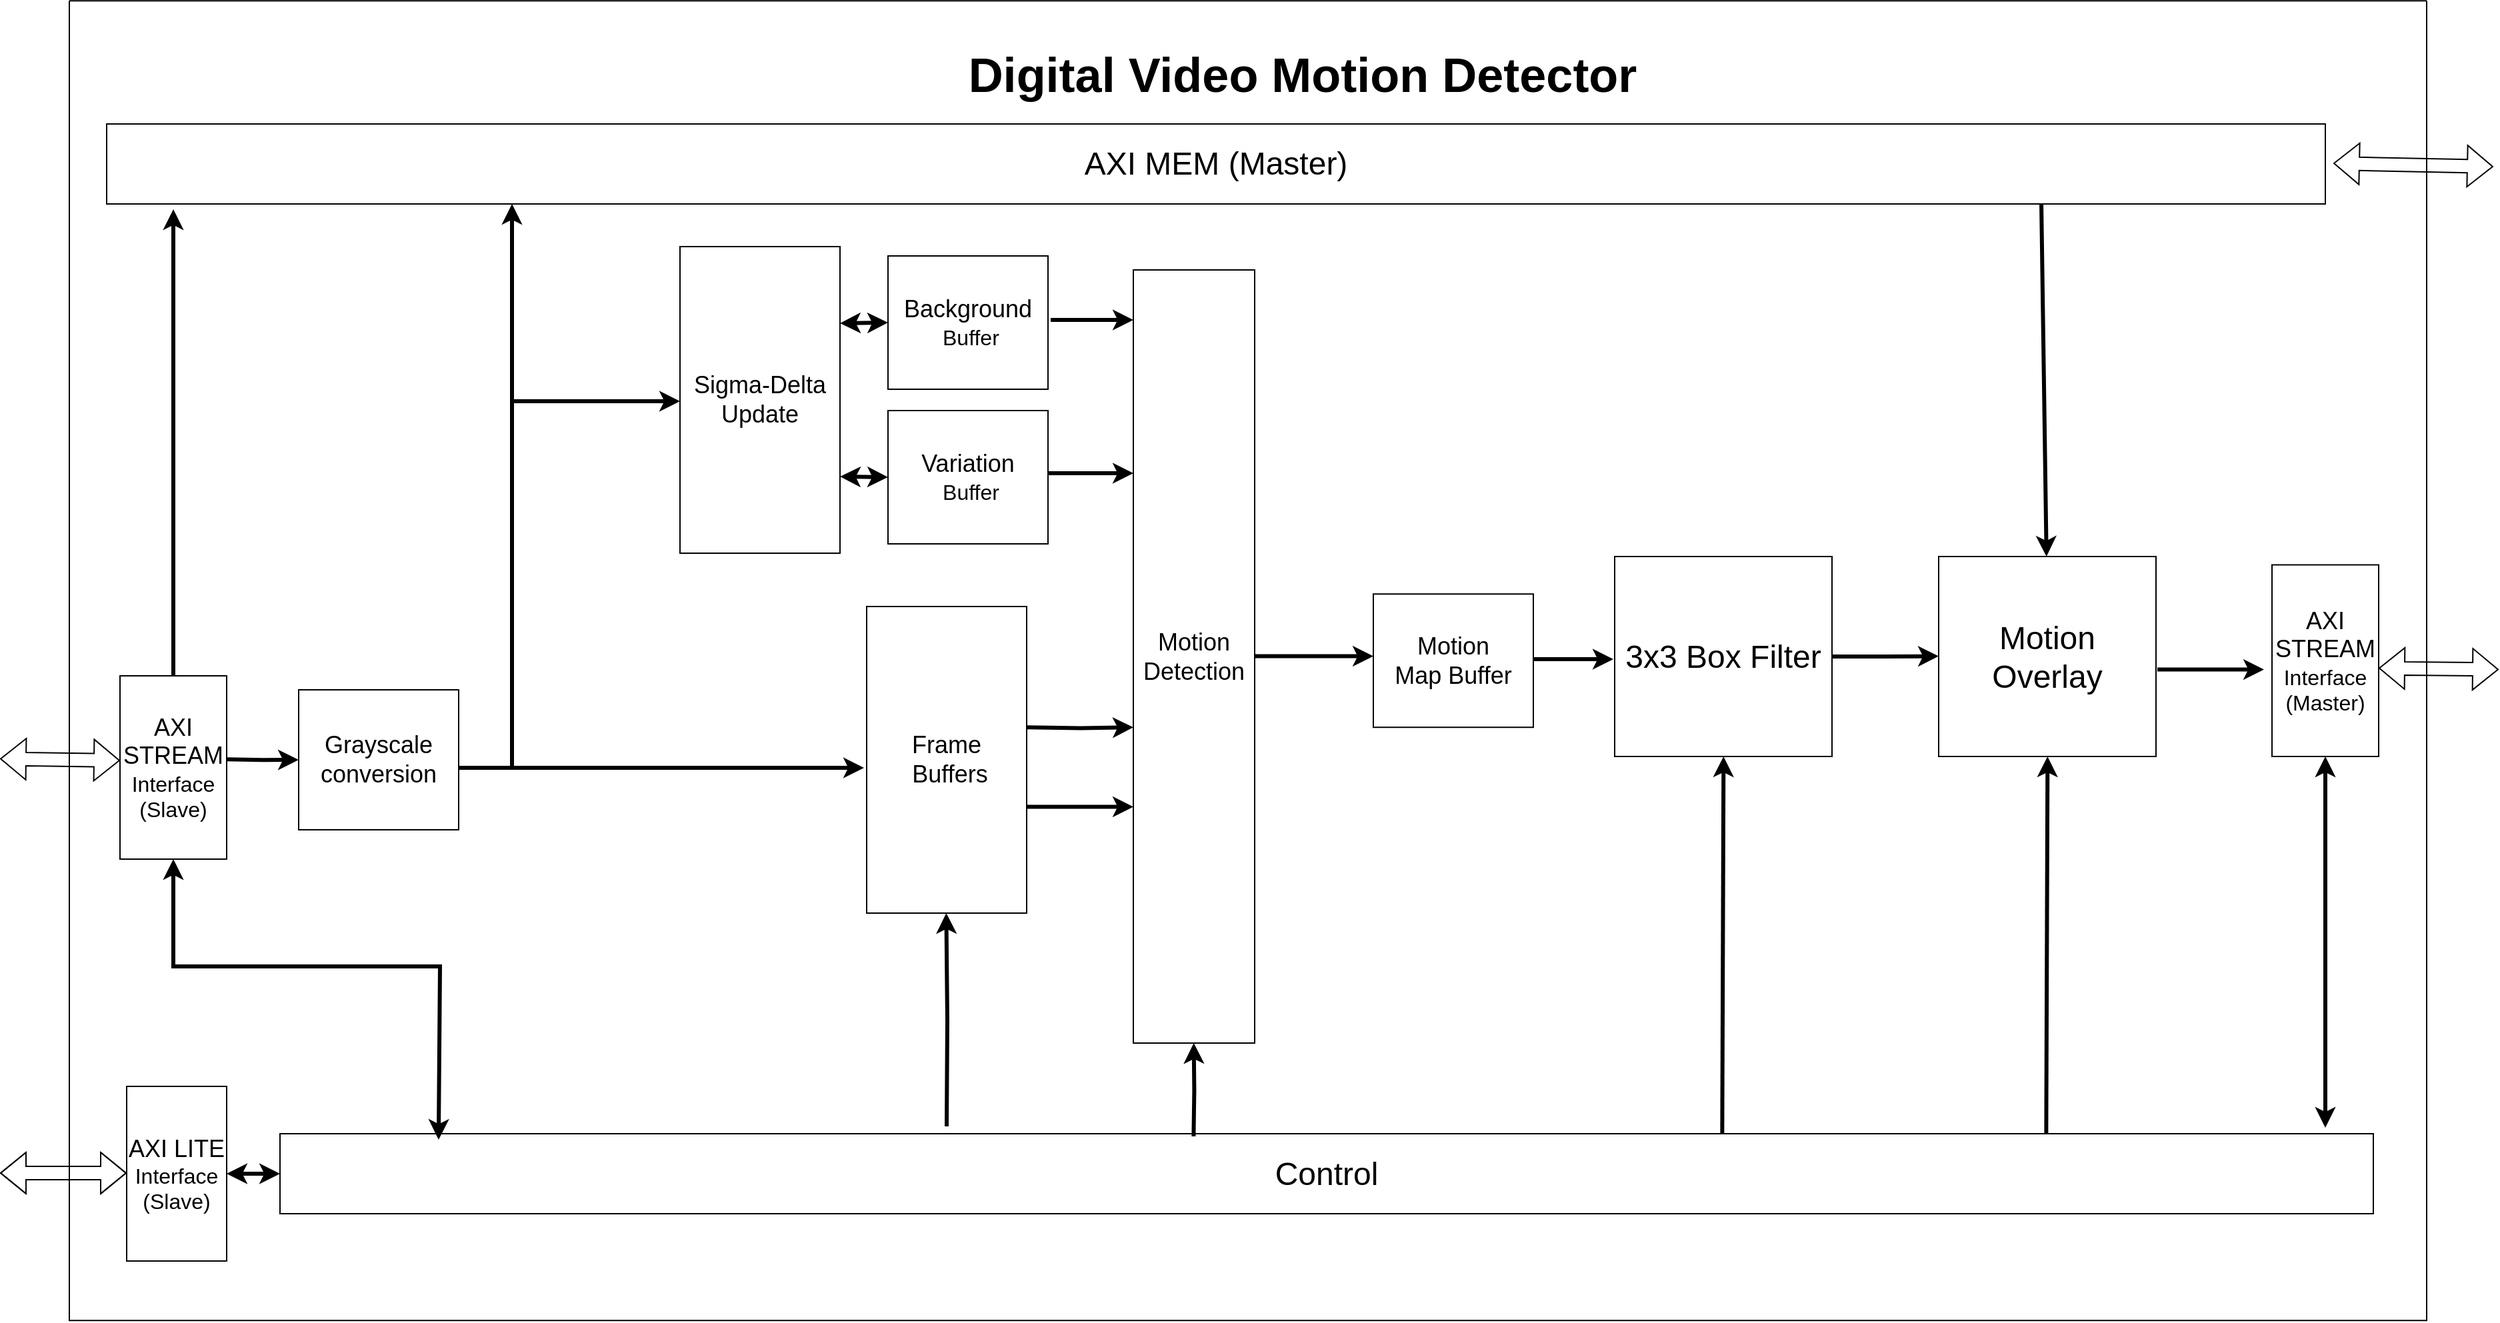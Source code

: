 <mxfile version="26.2.14">
  <diagram name="Page-1" id="8psTu5joOEkHxSPbt8DS">
    <mxGraphModel dx="2102" dy="2471" grid="1" gridSize="10" guides="1" tooltips="1" connect="1" arrows="1" fold="1" page="1" pageScale="1" pageWidth="827" pageHeight="1169" math="0" shadow="0">
      <root>
        <mxCell id="0" />
        <mxCell id="1" parent="0" />
        <mxCell id="5wcGb58u3SQSDJ49Bvyi-14" value="" style="edgeStyle=orthogonalEdgeStyle;rounded=0;orthogonalLoop=1;jettySize=auto;html=1;strokeWidth=3;entryX=0;entryY=0.5;entryDx=0;entryDy=0;" parent="1" edge="1" target="5wcGb58u3SQSDJ49Bvyi-4">
          <mxGeometry relative="1" as="geometry">
            <mxPoint x="280" y="124.33" as="targetPoint" />
            <mxPoint x="240" y="124.58" as="sourcePoint" />
          </mxGeometry>
        </mxCell>
        <mxCell id="5wcGb58u3SQSDJ49Bvyi-1" value="&lt;font style=&quot;font-size: 18px;&quot;&gt;AXI STREAM&lt;/font&gt;&lt;div&gt;&lt;font size=&quot;3&quot;&gt;Interface&lt;/font&gt;&lt;/div&gt;&lt;div&gt;&lt;font size=&quot;3&quot;&gt;(Slave)&lt;/font&gt;&lt;/div&gt;" style="rounded=0;whiteSpace=wrap;html=1;" parent="1" vertex="1">
          <mxGeometry x="160" y="62" width="80" height="137.5" as="geometry" />
        </mxCell>
        <mxCell id="5wcGb58u3SQSDJ49Bvyi-13" value="" style="edgeStyle=orthogonalEdgeStyle;rounded=0;orthogonalLoop=1;jettySize=auto;html=1;strokeWidth=3;" parent="1" edge="1">
          <mxGeometry relative="1" as="geometry">
            <mxPoint x="718" y="131" as="targetPoint" />
            <mxPoint x="408" y="131" as="sourcePoint" />
          </mxGeometry>
        </mxCell>
        <mxCell id="5wcGb58u3SQSDJ49Bvyi-4" value="&lt;font style=&quot;font-size: 18px;&quot;&gt;Grayscale conversion&lt;/font&gt;" style="whiteSpace=wrap;html=1;" parent="1" vertex="1">
          <mxGeometry x="294" y="72.5" width="120" height="105" as="geometry" />
        </mxCell>
        <mxCell id="5wcGb58u3SQSDJ49Bvyi-6" value="&lt;span style=&quot;font-size: 18px;&quot;&gt;Background&lt;/span&gt;&lt;br&gt;&lt;div&gt;&lt;font size=&quot;3&quot;&gt;&amp;nbsp;Buffer&lt;/font&gt;&lt;/div&gt;" style="rounded=0;whiteSpace=wrap;html=1;" parent="1" vertex="1">
          <mxGeometry x="736" y="-253" width="120" height="100" as="geometry" />
        </mxCell>
        <mxCell id="5wcGb58u3SQSDJ49Bvyi-7" value="&lt;span style=&quot;background-color: transparent; color: light-dark(rgb(0, 0, 0), rgb(255, 255, 255)); font-size: 18px;&quot;&gt;Variation&lt;/span&gt;&lt;div&gt;&lt;span style=&quot;font-size: medium; background-color: transparent; color: light-dark(rgb(0, 0, 0), rgb(255, 255, 255));&quot;&gt;&amp;nbsp;Buffer&lt;/span&gt;&lt;/div&gt;" style="rounded=0;whiteSpace=wrap;html=1;" parent="1" vertex="1">
          <mxGeometry x="736" y="-137" width="120" height="100" as="geometry" />
        </mxCell>
        <mxCell id="5wcGb58u3SQSDJ49Bvyi-8" value="&lt;font style=&quot;font-size: 24px;&quot;&gt;AXI MEM (Master)&lt;/font&gt;" style="whiteSpace=wrap;html=1;" parent="1" vertex="1">
          <mxGeometry x="150" y="-352" width="1664" height="60" as="geometry" />
        </mxCell>
        <mxCell id="5wcGb58u3SQSDJ49Bvyi-26" value="" style="edgeStyle=orthogonalEdgeStyle;rounded=0;orthogonalLoop=1;jettySize=auto;html=1;strokeWidth=3;" parent="1" edge="1">
          <mxGeometry relative="1" as="geometry">
            <mxPoint x="1100" y="47.28" as="targetPoint" />
            <mxPoint x="1010" y="47.28" as="sourcePoint" />
            <Array as="points">
              <mxPoint x="1059" y="47.28" />
            </Array>
          </mxGeometry>
        </mxCell>
        <mxCell id="5wcGb58u3SQSDJ49Bvyi-16" value="&lt;font style=&quot;font-size: 18px;&quot;&gt;Motion Detection&lt;/font&gt;" style="whiteSpace=wrap;html=1;" parent="1" vertex="1">
          <mxGeometry x="920" y="-242.5" width="91" height="580" as="geometry" />
        </mxCell>
        <mxCell id="5wcGb58u3SQSDJ49Bvyi-23" value="" style="endArrow=classic;html=1;rounded=0;strokeWidth=3;exitX=0.5;exitY=0;exitDx=0;exitDy=0;" parent="1" edge="1" source="5wcGb58u3SQSDJ49Bvyi-1">
          <mxGeometry width="50" height="50" relative="1" as="geometry">
            <mxPoint x="136" y="135" as="sourcePoint" />
            <mxPoint x="200" y="-288" as="targetPoint" />
          </mxGeometry>
        </mxCell>
        <mxCell id="5wcGb58u3SQSDJ49Bvyi-30" value="" style="edgeStyle=orthogonalEdgeStyle;rounded=0;orthogonalLoop=1;jettySize=auto;html=1;strokeWidth=3;" parent="1" source="5wcGb58u3SQSDJ49Bvyi-25" edge="1">
          <mxGeometry relative="1" as="geometry">
            <mxPoint x="1524" y="47.25" as="targetPoint" />
          </mxGeometry>
        </mxCell>
        <mxCell id="5wcGb58u3SQSDJ49Bvyi-25" value="&lt;font style=&quot;font-size: 24px;&quot;&gt;3x3 Box Filter&lt;/font&gt;" style="rounded=0;whiteSpace=wrap;html=1;" parent="1" vertex="1">
          <mxGeometry x="1281" y="-27.5" width="163" height="150" as="geometry" />
        </mxCell>
        <mxCell id="5wcGb58u3SQSDJ49Bvyi-29" value="" style="endArrow=classic;html=1;rounded=0;strokeWidth=3;exitX=0.872;exitY=0.996;exitDx=0;exitDy=0;exitPerimeter=0;" parent="1" source="5wcGb58u3SQSDJ49Bvyi-8" edge="1">
          <mxGeometry width="50" height="50" relative="1" as="geometry">
            <mxPoint x="1600" y="-290" as="sourcePoint" />
            <mxPoint x="1604.87" y="-27.5" as="targetPoint" />
          </mxGeometry>
        </mxCell>
        <mxCell id="5wcGb58u3SQSDJ49Bvyi-43" value="" style="shape=flexArrow;endArrow=classic;startArrow=classic;html=1;rounded=0;entryX=0;entryY=0.5;entryDx=0;entryDy=0;" parent="1" edge="1">
          <mxGeometry width="100" height="100" relative="1" as="geometry">
            <mxPoint x="70" y="124.23" as="sourcePoint" />
            <mxPoint x="160" y="125.48" as="targetPoint" />
          </mxGeometry>
        </mxCell>
        <mxCell id="5wcGb58u3SQSDJ49Bvyi-44" value="" style="shape=flexArrow;endArrow=classic;startArrow=classic;html=1;rounded=0;" parent="1" edge="1">
          <mxGeometry width="100" height="100" relative="1" as="geometry">
            <mxPoint x="70" y="435" as="sourcePoint" />
            <mxPoint x="165" y="435.02" as="targetPoint" />
            <Array as="points">
              <mxPoint x="125" y="435.02" />
            </Array>
          </mxGeometry>
        </mxCell>
        <mxCell id="5wcGb58u3SQSDJ49Bvyi-45" value="" style="shape=flexArrow;endArrow=classic;startArrow=classic;html=1;rounded=0;entryX=0;entryY=0.5;entryDx=0;entryDy=0;" parent="1" edge="1">
          <mxGeometry width="100" height="100" relative="1" as="geometry">
            <mxPoint x="1854" y="56.25" as="sourcePoint" />
            <mxPoint x="1944" y="57.25" as="targetPoint" />
          </mxGeometry>
        </mxCell>
        <mxCell id="5wcGb58u3SQSDJ49Bvyi-49" value="" style="shape=flexArrow;endArrow=classic;startArrow=classic;html=1;rounded=0;" parent="1" edge="1">
          <mxGeometry width="100" height="100" relative="1" as="geometry">
            <mxPoint x="1820" y="-322.5" as="sourcePoint" />
            <mxPoint x="1940" y="-320" as="targetPoint" />
          </mxGeometry>
        </mxCell>
        <mxCell id="82p9OovAjXmLQtIsP7t_-12" value="&lt;span style=&quot;font-size: 18px;&quot;&gt;Sigma-Delta&lt;/span&gt;&lt;div&gt;&lt;span style=&quot;font-size: 18px;&quot;&gt;Update&lt;/span&gt;&lt;/div&gt;" style="rounded=0;whiteSpace=wrap;html=1;" parent="1" vertex="1">
          <mxGeometry x="580" y="-260" width="120" height="230" as="geometry" />
        </mxCell>
        <mxCell id="82p9OovAjXmLQtIsP7t_-13" value="" style="endArrow=classic;startArrow=classic;html=1;rounded=0;exitX=1;exitY=0.75;exitDx=0;exitDy=0;entryX=0;entryY=0.5;entryDx=0;entryDy=0;strokeWidth=3;" parent="1" source="82p9OovAjXmLQtIsP7t_-12" target="5wcGb58u3SQSDJ49Bvyi-7" edge="1">
          <mxGeometry width="50" height="50" relative="1" as="geometry">
            <mxPoint x="696" y="60" as="sourcePoint" />
            <mxPoint x="731" y="60" as="targetPoint" />
          </mxGeometry>
        </mxCell>
        <mxCell id="82p9OovAjXmLQtIsP7t_-14" value="" style="endArrow=classic;startArrow=classic;html=1;rounded=0;exitX=1;exitY=0.25;exitDx=0;exitDy=0;entryX=0;entryY=0.5;entryDx=0;entryDy=0;strokeWidth=3;" parent="1" source="82p9OovAjXmLQtIsP7t_-12" target="5wcGb58u3SQSDJ49Bvyi-6" edge="1">
          <mxGeometry width="50" height="50" relative="1" as="geometry">
            <mxPoint x="706" y="120" as="sourcePoint" />
            <mxPoint x="741" y="120" as="targetPoint" />
          </mxGeometry>
        </mxCell>
        <mxCell id="82p9OovAjXmLQtIsP7t_-15" value="" style="edgeStyle=orthogonalEdgeStyle;rounded=0;orthogonalLoop=1;jettySize=auto;html=1;strokeWidth=3;" parent="1" edge="1">
          <mxGeometry relative="1" as="geometry">
            <mxPoint x="580" y="-144" as="targetPoint" />
            <mxPoint x="454" y="131" as="sourcePoint" />
            <Array as="points">
              <mxPoint x="454" y="-144" />
            </Array>
          </mxGeometry>
        </mxCell>
        <mxCell id="82p9OovAjXmLQtIsP7t_-16" value="" style="edgeStyle=orthogonalEdgeStyle;rounded=0;orthogonalLoop=1;jettySize=auto;html=1;strokeWidth=3;" parent="1" edge="1">
          <mxGeometry relative="1" as="geometry">
            <mxPoint x="920" y="-205" as="targetPoint" />
            <mxPoint x="858" y="-205" as="sourcePoint" />
          </mxGeometry>
        </mxCell>
        <mxCell id="82p9OovAjXmLQtIsP7t_-17" value="" style="edgeStyle=orthogonalEdgeStyle;rounded=0;orthogonalLoop=1;jettySize=auto;html=1;strokeWidth=3;" parent="1" edge="1">
          <mxGeometry relative="1" as="geometry">
            <mxPoint x="920" y="-90" as="targetPoint" />
            <mxPoint x="856" y="-90" as="sourcePoint" />
          </mxGeometry>
        </mxCell>
        <mxCell id="82p9OovAjXmLQtIsP7t_-18" value="&lt;font style=&quot;font-size: 24px;&quot;&gt;Motion Overlay&lt;/font&gt;" style="rounded=0;whiteSpace=wrap;html=1;" parent="1" vertex="1">
          <mxGeometry x="1524" y="-27.5" width="163" height="150" as="geometry" />
        </mxCell>
        <mxCell id="5wcGb58u3SQSDJ49Bvyi-28" value="&lt;font style=&quot;font-size: 18px;&quot;&gt;AXI STREAM&lt;/font&gt;&lt;div&gt;&lt;font size=&quot;3&quot;&gt;Interface&lt;/font&gt;&lt;/div&gt;&lt;div&gt;&lt;font size=&quot;3&quot;&gt;(Master)&lt;/font&gt;&lt;/div&gt;" style="rounded=0;whiteSpace=wrap;html=1;" parent="1" vertex="1">
          <mxGeometry x="1774" y="-21.25" width="80" height="143.75" as="geometry" />
        </mxCell>
        <mxCell id="82p9OovAjXmLQtIsP7t_-20" value="" style="edgeStyle=orthogonalEdgeStyle;rounded=0;orthogonalLoop=1;jettySize=auto;html=1;strokeWidth=3;" parent="1" edge="1">
          <mxGeometry relative="1" as="geometry">
            <mxPoint x="1688" y="57.25" as="sourcePoint" />
            <mxPoint x="1768" y="57.25" as="targetPoint" />
          </mxGeometry>
        </mxCell>
        <mxCell id="1Rf1SUsvrOOBmwsHc8l4-15" value="" style="swimlane;startSize=0;" parent="1" vertex="1">
          <mxGeometry x="122" y="-444.37" width="1768" height="990" as="geometry" />
        </mxCell>
        <mxCell id="1Rf1SUsvrOOBmwsHc8l4-16" value="&lt;font style=&quot;font-size: 36px;&quot;&gt;&lt;b&gt;Digital Video Motion Detector&lt;/b&gt;&lt;/font&gt;" style="text;html=1;align=center;verticalAlign=middle;whiteSpace=wrap;rounded=0;" parent="1Rf1SUsvrOOBmwsHc8l4-15" vertex="1">
          <mxGeometry x="660" y="40" width="530" height="30" as="geometry" />
        </mxCell>
        <mxCell id="1Rf1SUsvrOOBmwsHc8l4-17" value="&lt;font style=&quot;font-size: 18px;&quot;&gt;AXI LITE&lt;/font&gt;&lt;div&gt;&lt;font size=&quot;3&quot;&gt;Interface&lt;/font&gt;&lt;/div&gt;&lt;div&gt;&lt;font size=&quot;3&quot;&gt;(Slave)&lt;/font&gt;&lt;/div&gt;" style="whiteSpace=wrap;html=1;" parent="1" vertex="1">
          <mxGeometry x="165" y="370" width="75" height="131" as="geometry" />
        </mxCell>
        <mxCell id="1Rf1SUsvrOOBmwsHc8l4-18" value="&lt;font style=&quot;font-size: 24px;&quot;&gt;Control&lt;/font&gt;" style="rounded=0;whiteSpace=wrap;html=1;" parent="1" vertex="1">
          <mxGeometry x="280" y="405.5" width="1570" height="60" as="geometry" />
        </mxCell>
        <mxCell id="1Rf1SUsvrOOBmwsHc8l4-19" value="" style="endArrow=classic;startArrow=classic;html=1;rounded=0;exitX=1;exitY=0.5;exitDx=0;exitDy=0;entryX=0;entryY=0.5;entryDx=0;entryDy=0;strokeWidth=3;" parent="1" source="1Rf1SUsvrOOBmwsHc8l4-17" target="1Rf1SUsvrOOBmwsHc8l4-18" edge="1">
          <mxGeometry width="50" height="50" relative="1" as="geometry">
            <mxPoint x="354" y="125.5" as="sourcePoint" />
            <mxPoint x="404" y="75.5" as="targetPoint" />
          </mxGeometry>
        </mxCell>
        <mxCell id="NFXl4zrB0YOdTl866a_t-1" value="" style="edgeStyle=orthogonalEdgeStyle;rounded=0;orthogonalLoop=1;jettySize=auto;html=1;strokeWidth=3;" parent="1" edge="1">
          <mxGeometry relative="1" as="geometry">
            <mxPoint x="1220" y="49.5" as="sourcePoint" />
            <mxPoint x="1280" y="49.5" as="targetPoint" />
          </mxGeometry>
        </mxCell>
        <mxCell id="NFXl4zrB0YOdTl866a_t-2" value="&lt;span style=&quot;font-size: 18px;&quot;&gt;Motion&lt;/span&gt;&lt;div&gt;&lt;span style=&quot;font-size: 18px;&quot;&gt;Map Buffer&lt;/span&gt;&lt;/div&gt;" style="rounded=0;whiteSpace=wrap;html=1;" parent="1" vertex="1">
          <mxGeometry x="1100" y="0.62" width="120" height="100" as="geometry" />
        </mxCell>
        <mxCell id="YUo0tV-gyAyulcyTNa2H-2" value="" style="endArrow=classic;html=1;rounded=0;strokeWidth=3;" parent="1" edge="1">
          <mxGeometry width="50" height="50" relative="1" as="geometry">
            <mxPoint x="454" y="-142" as="sourcePoint" />
            <mxPoint x="454" y="-292" as="targetPoint" />
          </mxGeometry>
        </mxCell>
        <mxCell id="YUo0tV-gyAyulcyTNa2H-4" value="" style="edgeStyle=orthogonalEdgeStyle;rounded=0;orthogonalLoop=1;jettySize=auto;html=1;strokeWidth=3;" parent="1" edge="1">
          <mxGeometry relative="1" as="geometry">
            <mxPoint x="920" y="160.25" as="targetPoint" />
            <mxPoint x="840" y="160.3" as="sourcePoint" />
          </mxGeometry>
        </mxCell>
        <mxCell id="YUo0tV-gyAyulcyTNa2H-6" value="" style="edgeStyle=orthogonalEdgeStyle;rounded=0;orthogonalLoop=1;jettySize=auto;html=1;strokeWidth=3;entryX=1;entryY=0.5;entryDx=0;entryDy=0;" parent="1" edge="1">
          <mxGeometry relative="1" as="geometry">
            <mxPoint x="779.7" y="240" as="targetPoint" />
            <mxPoint x="780" y="400" as="sourcePoint" />
          </mxGeometry>
        </mxCell>
        <mxCell id="YUo0tV-gyAyulcyTNa2H-10" value="" style="endArrow=classic;html=1;rounded=0;strokeWidth=3;entryX=0.5;entryY=1;entryDx=0;entryDy=0;exitX=0.978;exitY=0.007;exitDx=0;exitDy=0;exitPerimeter=0;" parent="1" edge="1">
          <mxGeometry width="50" height="50" relative="1" as="geometry">
            <mxPoint x="1604.67" y="405.5" as="sourcePoint" />
            <mxPoint x="1605.67" y="122.5" as="targetPoint" />
          </mxGeometry>
        </mxCell>
        <mxCell id="YUo0tV-gyAyulcyTNa2H-11" value="" style="endArrow=classic;html=1;rounded=0;strokeWidth=3;entryX=0.5;entryY=1;entryDx=0;entryDy=0;exitX=0.978;exitY=0.007;exitDx=0;exitDy=0;exitPerimeter=0;" parent="1" edge="1">
          <mxGeometry width="50" height="50" relative="1" as="geometry">
            <mxPoint x="1361.67" y="405.5" as="sourcePoint" />
            <mxPoint x="1362.67" y="122.5" as="targetPoint" />
          </mxGeometry>
        </mxCell>
        <mxCell id="YUo0tV-gyAyulcyTNa2H-13" value="" style="edgeStyle=orthogonalEdgeStyle;rounded=0;orthogonalLoop=1;jettySize=auto;html=1;strokeWidth=3;" parent="1" edge="1">
          <mxGeometry relative="1" as="geometry">
            <mxPoint x="965.32" y="337.5" as="targetPoint" />
            <mxPoint x="965.2" y="407.5" as="sourcePoint" />
          </mxGeometry>
        </mxCell>
        <mxCell id="YUo0tV-gyAyulcyTNa2H-15" value="" style="endArrow=classic;startArrow=classic;html=1;rounded=0;exitX=0.5;exitY=1;exitDx=0;exitDy=0;strokeWidth=3;" parent="1" source="5wcGb58u3SQSDJ49Bvyi-28" edge="1">
          <mxGeometry width="50" height="50" relative="1" as="geometry">
            <mxPoint x="620" y="700" as="sourcePoint" />
            <mxPoint x="1814" y="401" as="targetPoint" />
          </mxGeometry>
        </mxCell>
        <mxCell id="YUo0tV-gyAyulcyTNa2H-16" value="" style="endArrow=classic;startArrow=classic;html=1;rounded=0;exitX=0.5;exitY=1;exitDx=0;exitDy=0;strokeWidth=3;entryX=0.057;entryY=0.076;entryDx=0;entryDy=0;entryPerimeter=0;" parent="1" edge="1">
          <mxGeometry width="50" height="50" relative="1" as="geometry">
            <mxPoint x="200" y="199.5" as="sourcePoint" />
            <mxPoint x="398.962" y="410.06" as="targetPoint" />
            <Array as="points">
              <mxPoint x="200" y="280" />
              <mxPoint x="400" y="280" />
            </Array>
          </mxGeometry>
        </mxCell>
        <mxCell id="KWNy_G2wFi_E8i1F_-4x-1" value="&lt;span style=&quot;font-size: 18px;&quot;&gt;Frame&lt;/span&gt;&lt;div&gt;&lt;span style=&quot;font-size: 18px;&quot;&gt;&amp;nbsp;Buffers&lt;/span&gt;&lt;/div&gt;" style="rounded=0;whiteSpace=wrap;html=1;" vertex="1" parent="1">
          <mxGeometry x="720" y="10" width="120" height="230" as="geometry" />
        </mxCell>
        <mxCell id="KWNy_G2wFi_E8i1F_-4x-2" value="" style="edgeStyle=orthogonalEdgeStyle;rounded=0;orthogonalLoop=1;jettySize=auto;html=1;strokeWidth=3;" edge="1" parent="1">
          <mxGeometry relative="1" as="geometry">
            <mxPoint x="920" y="100.62" as="targetPoint" />
            <mxPoint x="840" y="100.67" as="sourcePoint" />
          </mxGeometry>
        </mxCell>
      </root>
    </mxGraphModel>
  </diagram>
</mxfile>
